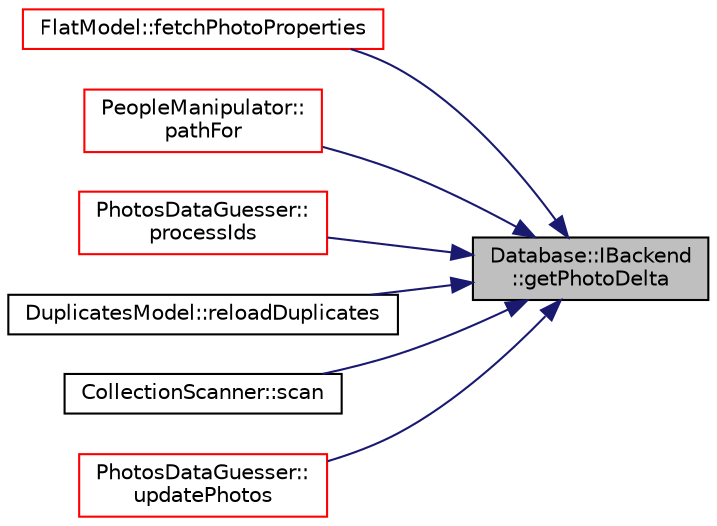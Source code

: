 digraph "Database::IBackend::getPhotoDelta"
{
 // LATEX_PDF_SIZE
  edge [fontname="Helvetica",fontsize="10",labelfontname="Helvetica",labelfontsize="10"];
  node [fontname="Helvetica",fontsize="10",shape=record];
  rankdir="RL";
  Node1 [label="Database::IBackend\l::getPhotoDelta",height=0.2,width=0.4,color="black", fillcolor="grey75", style="filled", fontcolor="black",tooltip=" "];
  Node1 -> Node2 [dir="back",color="midnightblue",fontsize="10",style="solid",fontname="Helvetica"];
  Node2 [label="FlatModel::fetchPhotoProperties",height=0.2,width=0.4,color="red", fillcolor="white", style="filled",URL="$class_flat_model.html#a7b363b60e1ec6b187585a70b748b30f5",tooltip=" "];
  Node1 -> Node8 [dir="back",color="midnightblue",fontsize="10",style="solid",fontname="Helvetica"];
  Node8 [label="PeopleManipulator::\lpathFor",height=0.2,width=0.4,color="red", fillcolor="white", style="filled",URL="$class_people_manipulator.html#ad2be46cf0f87e8e8a207b7e9135a69d0",tooltip=" "];
  Node1 -> Node12 [dir="back",color="midnightblue",fontsize="10",style="solid",fontname="Helvetica"];
  Node12 [label="PhotosDataGuesser::\lprocessIds",height=0.2,width=0.4,color="red", fillcolor="white", style="filled",URL="$class_photos_data_guesser.html#a0c4d77b18414fe4f4612e187c13c5f20",tooltip=" "];
  Node1 -> Node16 [dir="back",color="midnightblue",fontsize="10",style="solid",fontname="Helvetica"];
  Node16 [label="DuplicatesModel::reloadDuplicates",height=0.2,width=0.4,color="black", fillcolor="white", style="filled",URL="$class_duplicates_model.html#aef4fce298f18eeccc00f4aa8a013cfe9",tooltip=" "];
  Node1 -> Node17 [dir="back",color="midnightblue",fontsize="10",style="solid",fontname="Helvetica"];
  Node17 [label="CollectionScanner::scan",height=0.2,width=0.4,color="black", fillcolor="white", style="filled",URL="$class_collection_scanner.html#a7d7efea2e0e976663465a01f8831ac4a",tooltip=" "];
  Node1 -> Node18 [dir="back",color="midnightblue",fontsize="10",style="solid",fontname="Helvetica"];
  Node18 [label="PhotosDataGuesser::\lupdatePhotos",height=0.2,width=0.4,color="red", fillcolor="white", style="filled",URL="$class_photos_data_guesser.html#a871a5f672326c05ca924bd17f41796dc",tooltip=" "];
}
